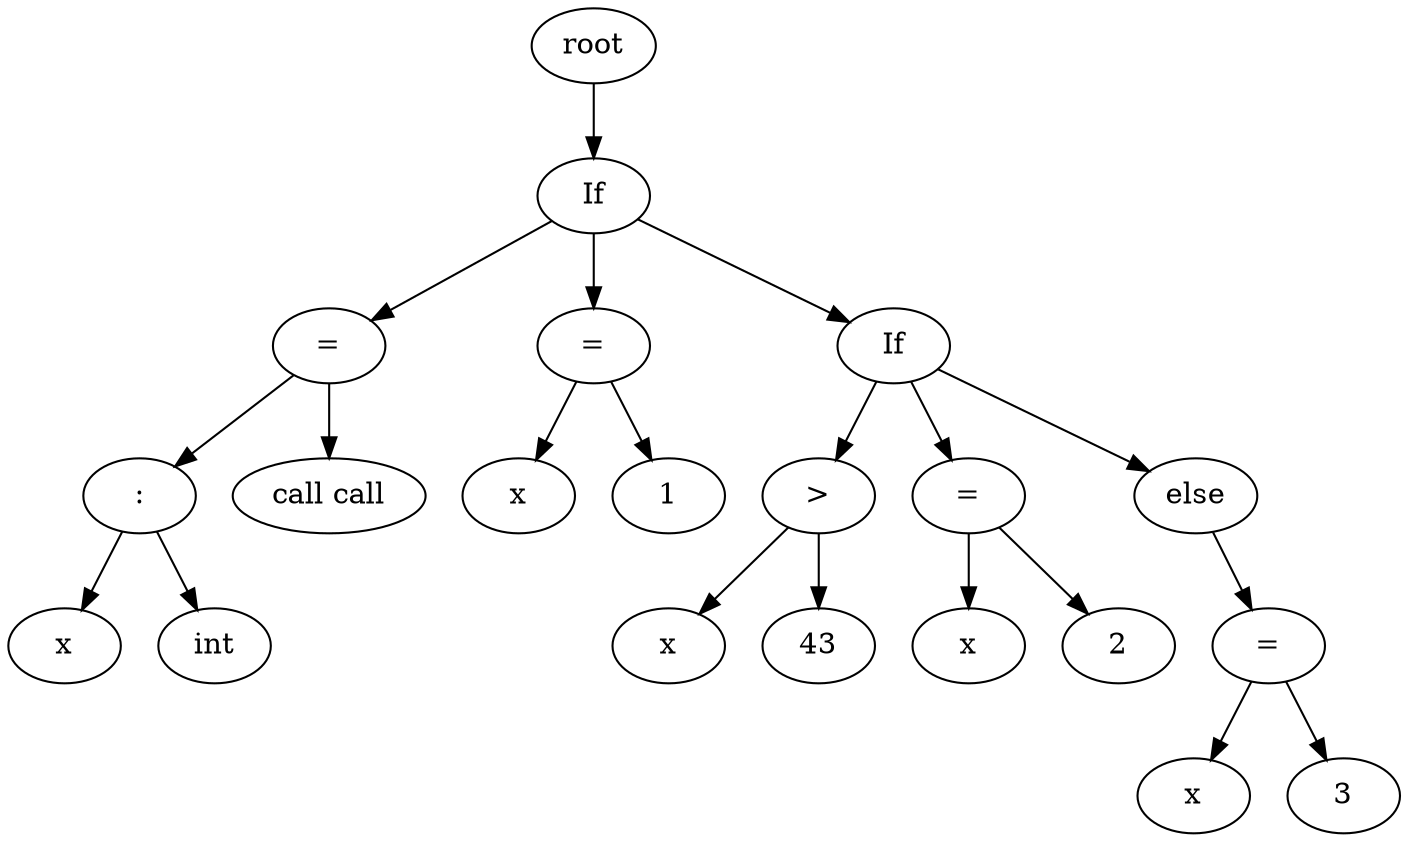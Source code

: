 digraph G { 
 "0"   [label="root"]; 
 "1"   [label="If"]; 
 "0" -> "1"; 
 "2"   [label="="]; 
 "1" -> "2"; 
 "3"   [label=":"]; 
 "2" -> "3"; 
 "4"   [label="x"]; 
 "3" -> "4"; 
 "5"   [label="int"]; 
 "3" -> "5"; 
 "6"   [label="call call"]; 
 "2" -> "6"; 
 "7"   [label="="]; 
 "1" -> "7"; 
 "8"   [label="x"]; 
 "7" -> "8"; 
 "9"   [label="1"]; 
 "7" -> "9"; 
 "10"   [label="If"]; 
 "1" -> "10"; 
 "11"   [label=">"]; 
 "10" -> "11"; 
 "12"   [label="x"]; 
 "11" -> "12"; 
 "13"   [label="43"]; 
 "11" -> "13"; 
 "14"   [label="="]; 
 "10" -> "14"; 
 "15"   [label="x"]; 
 "14" -> "15"; 
 "16"   [label="2"]; 
 "14" -> "16"; 
 "17"   [label="else"]; 
 "10" -> "17"; 
 "18"   [label="="]; 
 "17" -> "18"; 
 "19"   [label="x"]; 
 "18" -> "19"; 
 "20"   [label="3"]; 
 "18" -> "20"; 
 }